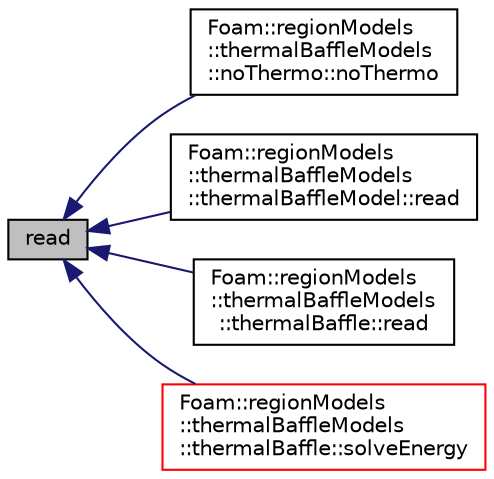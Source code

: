 digraph "read"
{
  bgcolor="transparent";
  edge [fontname="Helvetica",fontsize="10",labelfontname="Helvetica",labelfontsize="10"];
  node [fontname="Helvetica",fontsize="10",shape=record];
  rankdir="LR";
  Node1 [label="read",height=0.2,width=0.4,color="black", fillcolor="grey75", style="filled" fontcolor="black"];
  Node1 -> Node2 [dir="back",color="midnightblue",fontsize="10",style="solid",fontname="Helvetica"];
  Node2 [label="Foam::regionModels\l::thermalBaffleModels\l::noThermo::noThermo",height=0.2,width=0.4,color="black",URL="$classFoam_1_1regionModels_1_1thermalBaffleModels_1_1noThermo.html#af81a6c9782ce54be581846f8e5d1cefb",tooltip="Construct from type name and mesh. "];
  Node1 -> Node3 [dir="back",color="midnightblue",fontsize="10",style="solid",fontname="Helvetica"];
  Node3 [label="Foam::regionModels\l::thermalBaffleModels\l::thermalBaffleModel::read",height=0.2,width=0.4,color="black",URL="$classFoam_1_1regionModels_1_1thermalBaffleModels_1_1thermalBaffleModel.html#afac0600fef97b05534a595ce00b272ed",tooltip="Read control parameters from dictionary. "];
  Node1 -> Node4 [dir="back",color="midnightblue",fontsize="10",style="solid",fontname="Helvetica"];
  Node4 [label="Foam::regionModels\l::thermalBaffleModels\l::thermalBaffle::read",height=0.2,width=0.4,color="black",URL="$classFoam_1_1regionModels_1_1thermalBaffleModels_1_1thermalBaffle.html#a6ce0c64db98eb6144d363dbfc86104eb",tooltip="Read control parameters from dictionary. "];
  Node1 -> Node5 [dir="back",color="midnightblue",fontsize="10",style="solid",fontname="Helvetica"];
  Node5 [label="Foam::regionModels\l::thermalBaffleModels\l::thermalBaffle::solveEnergy",height=0.2,width=0.4,color="red",URL="$classFoam_1_1regionModels_1_1thermalBaffleModels_1_1thermalBaffle.html#a533e6e7fb2c00cd976a89d545355000c",tooltip="Solve energy equation. "];
}
